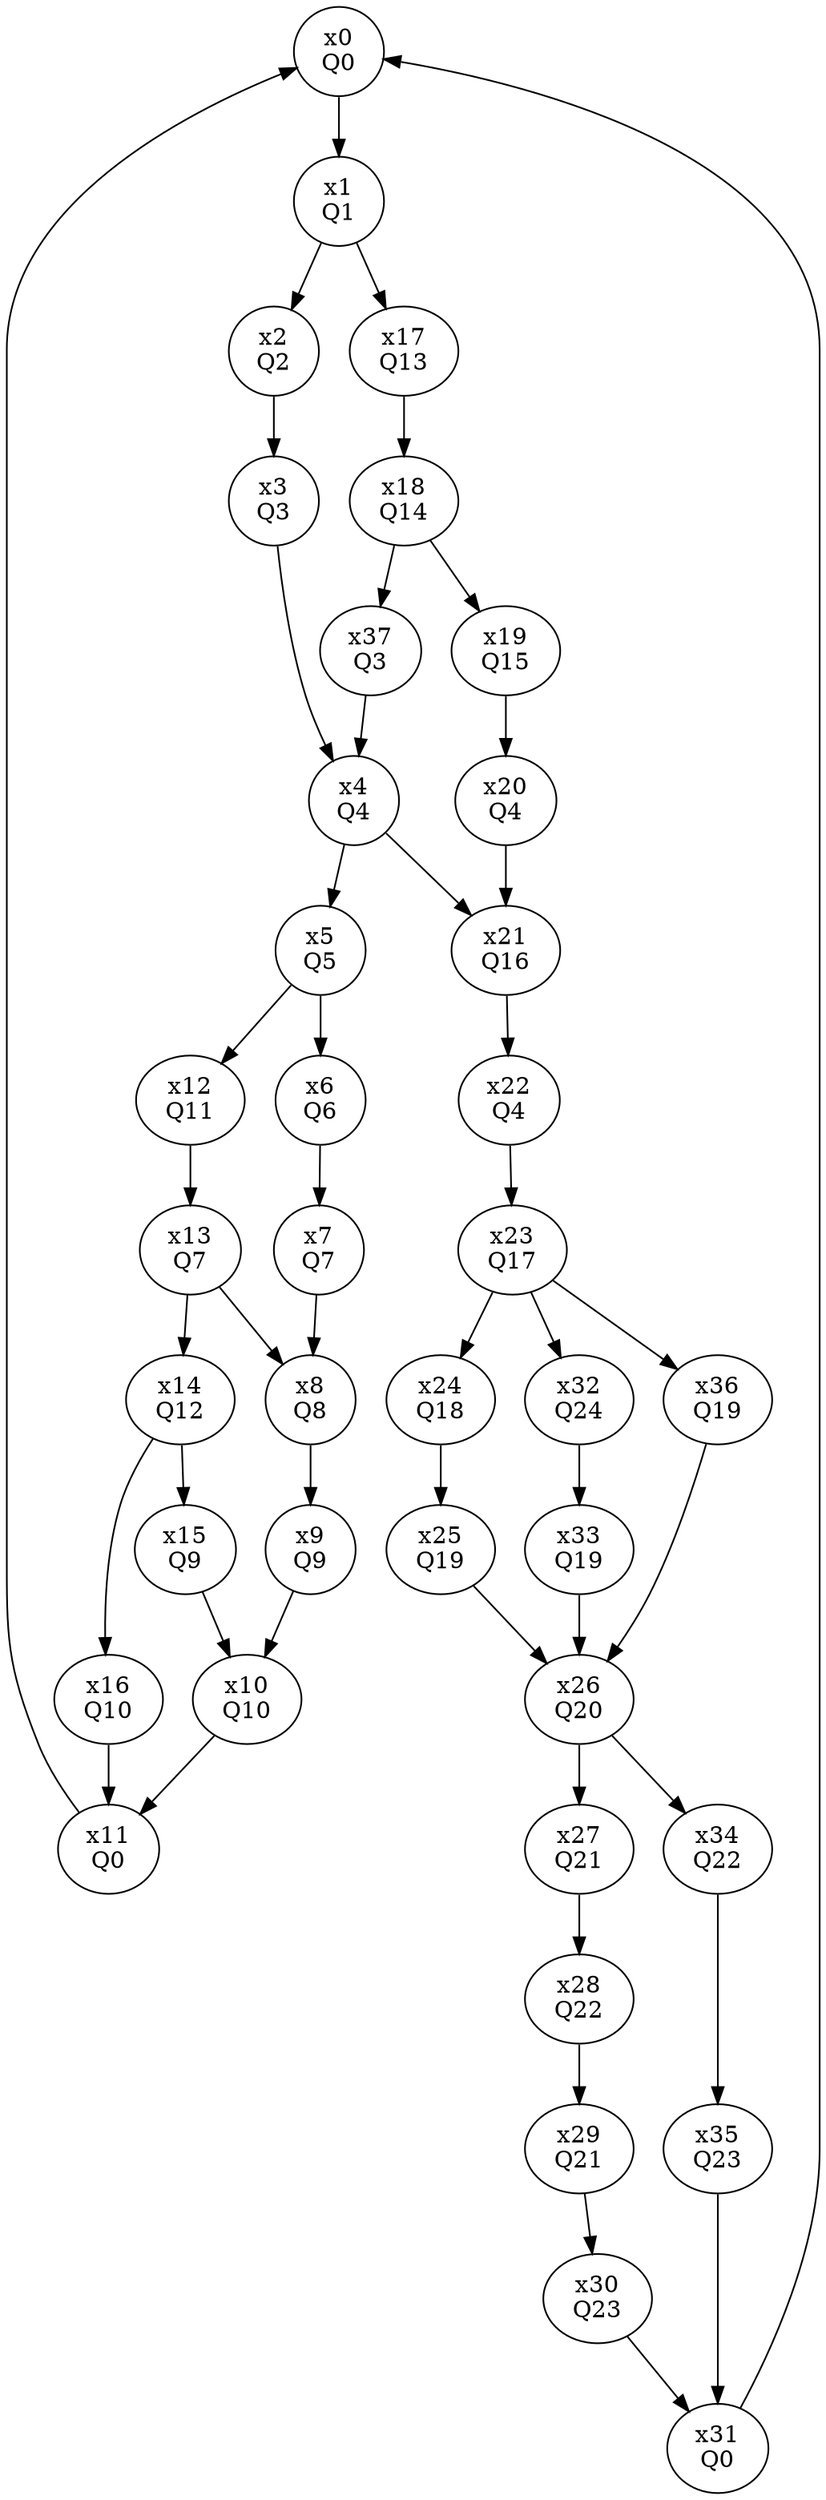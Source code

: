 // The Round Table
digraph {
	Q0Q0 [label="x0
Q0"]
	Q0Q1 [label="x1
Q1"]
	Q1Q2 [label="x2
Q2"]
	Q2Q3 [label="x3
Q3"]
	Q3Q4 [label="x4
Q4"]
	Q4Q5 [label="x5
Q5"]
	Q5Q6 [label="x6
Q6"]
	Q6Q7 [label="x7
Q7"]
	Q7Q8 [label="x8
Q8"]
	Q8Q9 [label="x9
Q9"]
	Q9Q10 [label="x10
Q10"]
	Q10Q0 [label="x11
Q0"]
	Q5Q11 [label="x12
Q11"]
	Q11Q7 [label="x13
Q7"]
	Q7Q12 [label="x14
Q12"]
	Q12Q9 [label="x15
Q9"]
	Q12Q10 [label="x16
Q10"]
	Q1Q13 [label="x17
Q13"]
	Q13Q14 [label="x18
Q14"]
	Q14Q15 [label="x19
Q15"]
	Q15Q4 [label="x20
Q4"]
	Q4Q16 [label="x21
Q16"]
	Q16Q4 [label="x22
Q4"]
	Q4Q17 [label="x23
Q17"]
	Q17Q18 [label="x24
Q18"]
	Q18Q19 [label="x25
Q19"]
	Q19Q20 [label="x26
Q20"]
	Q20Q21 [label="x27
Q21"]
	Q21Q22 [label="x28
Q22"]
	Q22Q21 [label="x29
Q21"]
	Q21Q23 [label="x30
Q23"]
	Q23Q0 [label="x31
Q0"]
	Q17Q24 [label="x32
Q24"]
	Q24Q19 [label="x33
Q19"]
	Q20Q22 [label="x34
Q22"]
	Q22Q23 [label="x35
Q23"]
	Q17Q19 [label="x36
Q19"]
	Q14Q3 [label="x37
Q3"]
		Q0Q0 -> Q0Q1
		Q0Q1 -> Q1Q2
		Q1Q2 -> Q2Q3
		Q2Q3 -> Q3Q4
		Q3Q4 -> Q4Q5
		Q4Q5 -> Q5Q6
		Q5Q6 -> Q6Q7
		Q6Q7 -> Q7Q8
		Q7Q8 -> Q8Q9
		Q8Q9 -> Q9Q10
		Q9Q10 -> Q10Q0
		Q10Q0 -> Q0Q0
		Q4Q5 -> Q5Q11
		Q5Q11 -> Q11Q7
		Q11Q7 -> Q7Q12
		Q7Q12 -> Q12Q9
		Q12Q9 -> Q9Q10
		Q7Q12 -> Q12Q10
		Q12Q10 -> Q10Q0
		Q0Q1 -> Q1Q13
		Q1Q13 -> Q13Q14
		Q13Q14 -> Q14Q15
		Q14Q15 -> Q15Q4
		Q15Q4 -> Q4Q16
		Q4Q16 -> Q16Q4
		Q16Q4 -> Q4Q17
		Q4Q17 -> Q17Q18
		Q17Q18 -> Q18Q19
		Q18Q19 -> Q19Q20
		Q19Q20 -> Q20Q21
		Q20Q21 -> Q21Q22
		Q21Q22 -> Q22Q21
		Q22Q21 -> Q21Q23
		Q21Q23 -> Q23Q0
		Q23Q0 -> Q0Q0
		Q4Q17 -> Q17Q24
		Q17Q24 -> Q24Q19
		Q24Q19 -> Q19Q20
		Q19Q20 -> Q20Q22
		Q20Q22 -> Q22Q23
		Q22Q23 -> Q23Q0
		Q4Q17 -> Q17Q19
		Q17Q19 -> Q19Q20
		Q13Q14 -> Q14Q3
		Q14Q3 -> Q3Q4
		Q3Q4 -> Q4Q16
		Q11Q7 -> Q7Q8
}